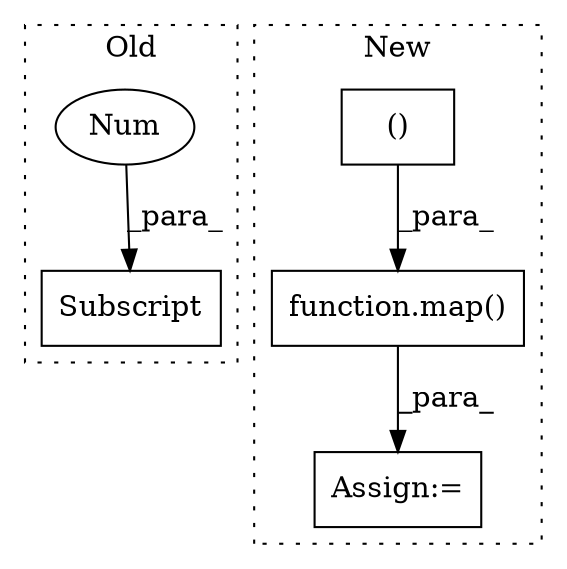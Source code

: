digraph G {
subgraph cluster0 {
1 [label="Subscript" a="63" s="1511,0" l="11,0" shape="box"];
5 [label="Num" a="76" s="1519" l="2" shape="ellipse"];
label = "Old";
style="dotted";
}
subgraph cluster1 {
2 [label="function.map()" a="75" s="2548,2636" l="4,1" shape="box"];
3 [label="Assign:=" a="68" s="2537" l="11" shape="box"];
4 [label="()" a="54" s="2618" l="17" shape="box"];
label = "New";
style="dotted";
}
2 -> 3 [label="_para_"];
4 -> 2 [label="_para_"];
5 -> 1 [label="_para_"];
}